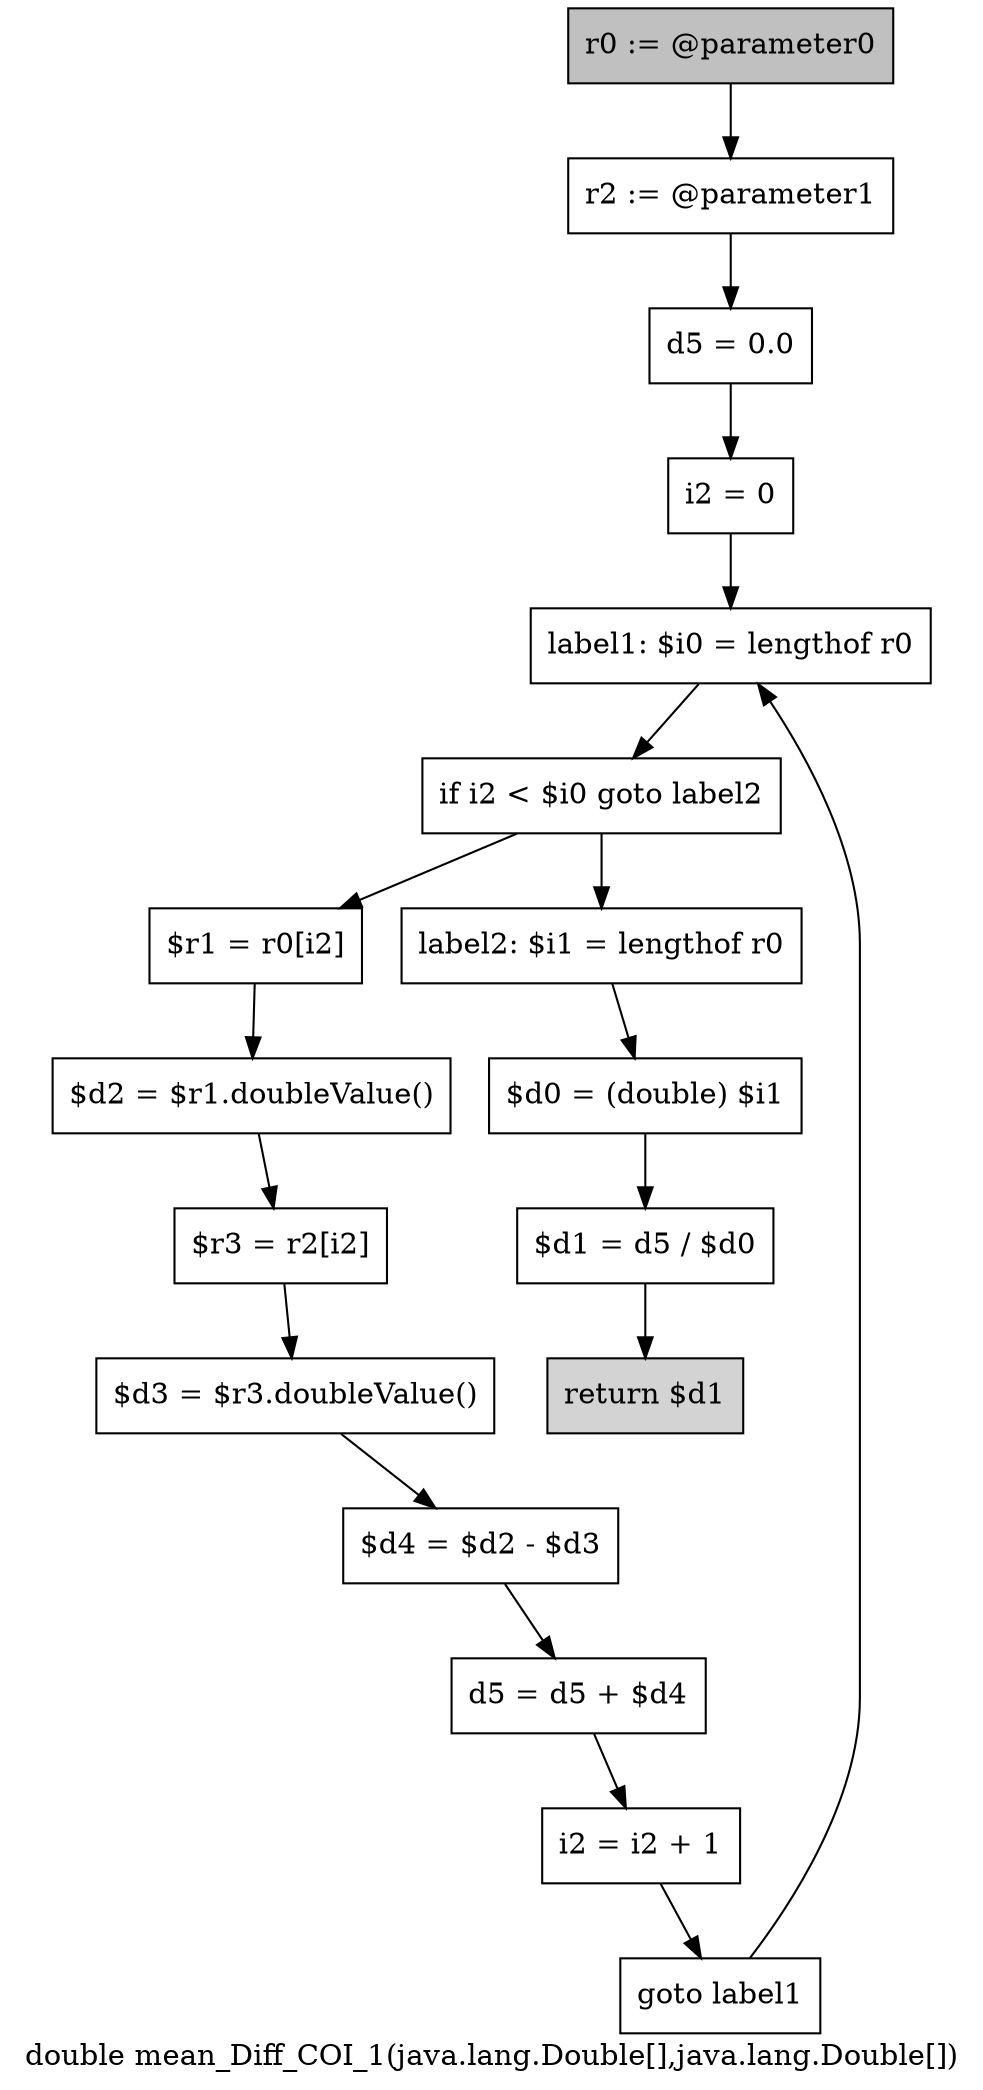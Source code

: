 digraph "double mean_Diff_COI_1(java.lang.Double[],java.lang.Double[])" {
    label="double mean_Diff_COI_1(java.lang.Double[],java.lang.Double[])";
    node [shape=box];
    "0" [style=filled,fillcolor=gray,label="r0 := @parameter0",];
    "1" [label="r2 := @parameter1",];
    "0"->"1";
    "2" [label="d5 = 0.0",];
    "1"->"2";
    "3" [label="i2 = 0",];
    "2"->"3";
    "4" [label="label1: $i0 = lengthof r0",];
    "3"->"4";
    "5" [label="if i2 < $i0 goto label2",];
    "4"->"5";
    "6" [label="$r1 = r0[i2]",];
    "5"->"6";
    "14" [label="label2: $i1 = lengthof r0",];
    "5"->"14";
    "7" [label="$d2 = $r1.doubleValue()",];
    "6"->"7";
    "8" [label="$r3 = r2[i2]",];
    "7"->"8";
    "9" [label="$d3 = $r3.doubleValue()",];
    "8"->"9";
    "10" [label="$d4 = $d2 - $d3",];
    "9"->"10";
    "11" [label="d5 = d5 + $d4",];
    "10"->"11";
    "12" [label="i2 = i2 + 1",];
    "11"->"12";
    "13" [label="goto label1",];
    "12"->"13";
    "13"->"4";
    "15" [label="$d0 = (double) $i1",];
    "14"->"15";
    "16" [label="$d1 = d5 / $d0",];
    "15"->"16";
    "17" [style=filled,fillcolor=lightgray,label="return $d1",];
    "16"->"17";
}
